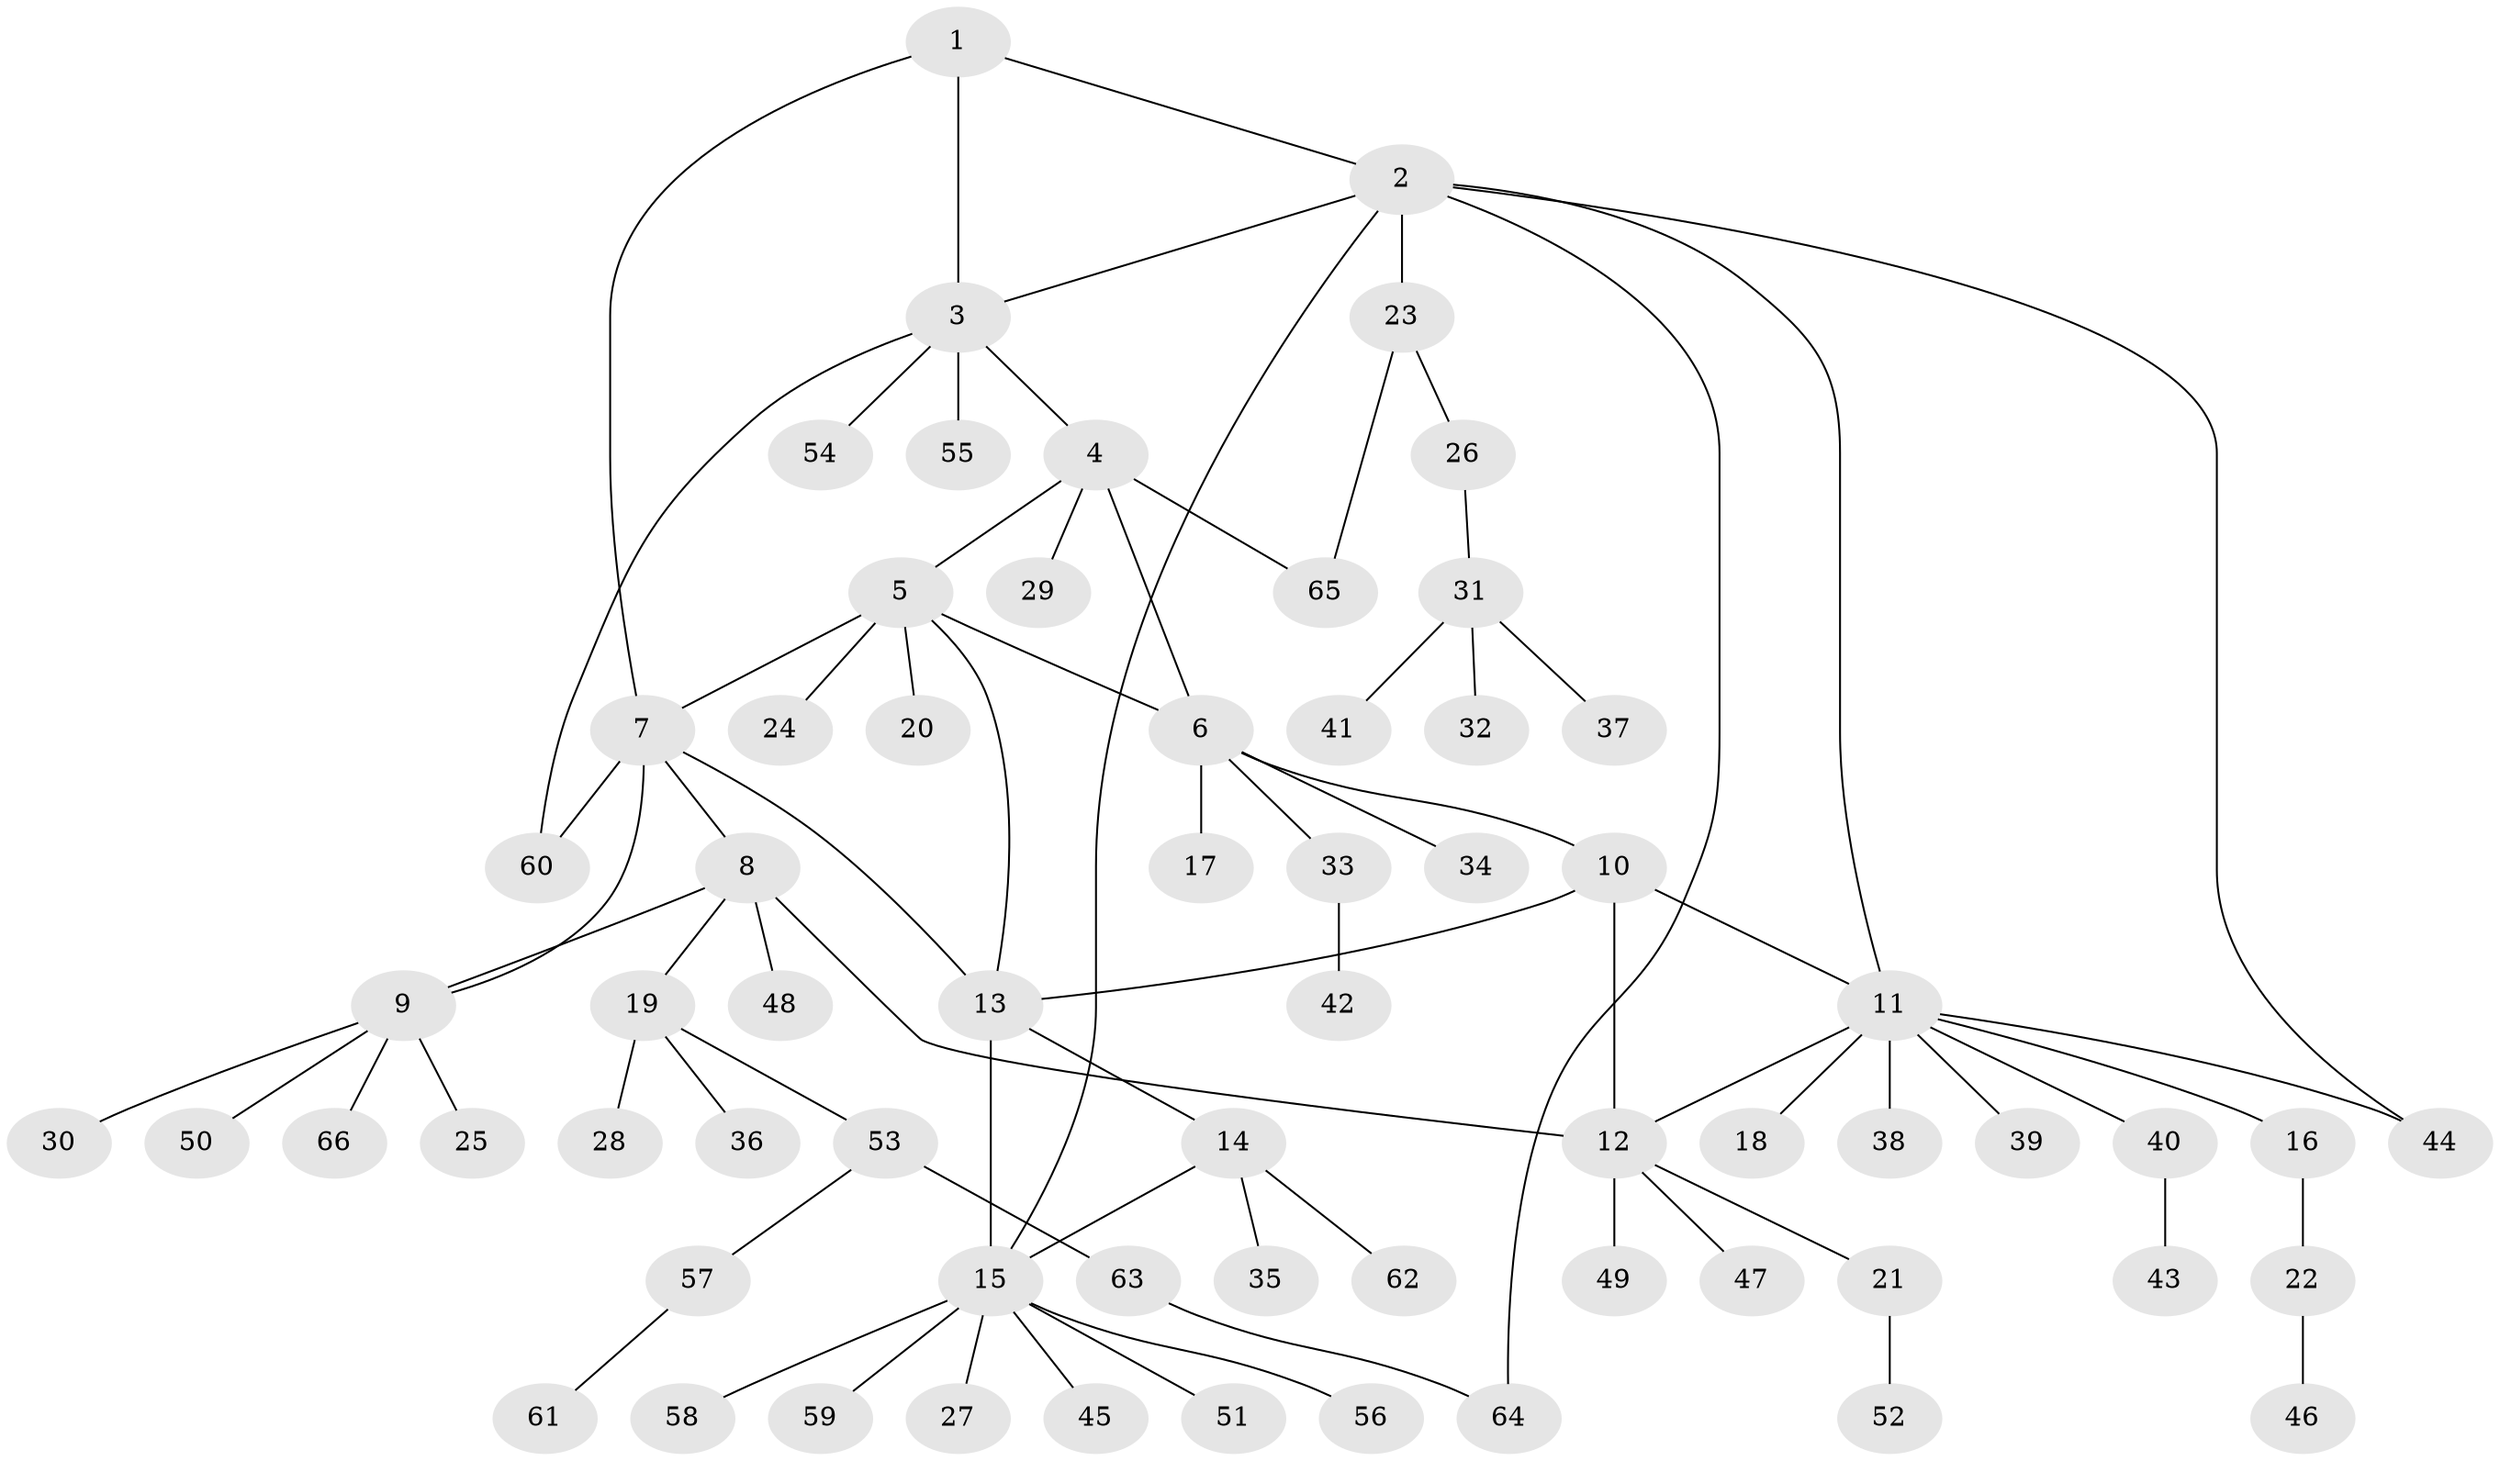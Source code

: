 // Generated by graph-tools (version 1.1) at 2025/26/03/09/25 03:26:34]
// undirected, 66 vertices, 80 edges
graph export_dot {
graph [start="1"]
  node [color=gray90,style=filled];
  1;
  2;
  3;
  4;
  5;
  6;
  7;
  8;
  9;
  10;
  11;
  12;
  13;
  14;
  15;
  16;
  17;
  18;
  19;
  20;
  21;
  22;
  23;
  24;
  25;
  26;
  27;
  28;
  29;
  30;
  31;
  32;
  33;
  34;
  35;
  36;
  37;
  38;
  39;
  40;
  41;
  42;
  43;
  44;
  45;
  46;
  47;
  48;
  49;
  50;
  51;
  52;
  53;
  54;
  55;
  56;
  57;
  58;
  59;
  60;
  61;
  62;
  63;
  64;
  65;
  66;
  1 -- 2;
  1 -- 3;
  1 -- 7;
  2 -- 3;
  2 -- 11;
  2 -- 15;
  2 -- 23;
  2 -- 44;
  2 -- 64;
  3 -- 4;
  3 -- 54;
  3 -- 55;
  3 -- 60;
  4 -- 5;
  4 -- 6;
  4 -- 29;
  4 -- 65;
  5 -- 6;
  5 -- 7;
  5 -- 13;
  5 -- 20;
  5 -- 24;
  6 -- 10;
  6 -- 17;
  6 -- 33;
  6 -- 34;
  7 -- 8;
  7 -- 9;
  7 -- 13;
  7 -- 60;
  8 -- 9;
  8 -- 12;
  8 -- 19;
  8 -- 48;
  9 -- 25;
  9 -- 30;
  9 -- 50;
  9 -- 66;
  10 -- 11;
  10 -- 12;
  10 -- 13;
  11 -- 12;
  11 -- 16;
  11 -- 18;
  11 -- 38;
  11 -- 39;
  11 -- 40;
  11 -- 44;
  12 -- 21;
  12 -- 47;
  12 -- 49;
  13 -- 14;
  13 -- 15;
  14 -- 15;
  14 -- 35;
  14 -- 62;
  15 -- 27;
  15 -- 45;
  15 -- 51;
  15 -- 56;
  15 -- 58;
  15 -- 59;
  16 -- 22;
  19 -- 28;
  19 -- 36;
  19 -- 53;
  21 -- 52;
  22 -- 46;
  23 -- 26;
  23 -- 65;
  26 -- 31;
  31 -- 32;
  31 -- 37;
  31 -- 41;
  33 -- 42;
  40 -- 43;
  53 -- 57;
  53 -- 63;
  57 -- 61;
  63 -- 64;
}
